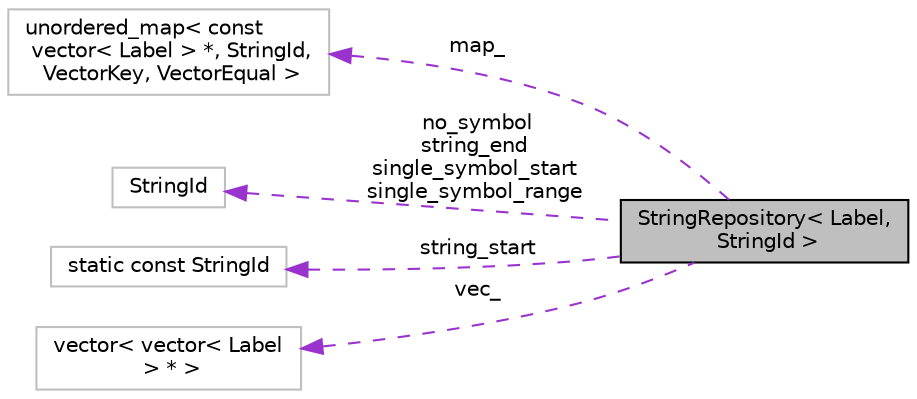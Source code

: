 digraph "StringRepository&lt; Label, StringId &gt;"
{
  edge [fontname="Helvetica",fontsize="10",labelfontname="Helvetica",labelfontsize="10"];
  node [fontname="Helvetica",fontsize="10",shape=record];
  rankdir="LR";
  Node1 [label="StringRepository\< Label,\l StringId \>",height=0.2,width=0.4,color="black", fillcolor="grey75", style="filled", fontcolor="black"];
  Node2 -> Node1 [dir="back",color="darkorchid3",fontsize="10",style="dashed",label=" map_" ,fontname="Helvetica"];
  Node2 [label="unordered_map\< const\l vector\< Label \> *, StringId,\l VectorKey, VectorEqual \>",height=0.2,width=0.4,color="grey75", fillcolor="white", style="filled"];
  Node3 -> Node1 [dir="back",color="darkorchid3",fontsize="10",style="dashed",label=" no_symbol\nstring_end\nsingle_symbol_start\nsingle_symbol_range" ,fontname="Helvetica"];
  Node3 [label="StringId",height=0.2,width=0.4,color="grey75", fillcolor="white", style="filled"];
  Node4 -> Node1 [dir="back",color="darkorchid3",fontsize="10",style="dashed",label=" string_start" ,fontname="Helvetica"];
  Node4 [label="static const StringId",height=0.2,width=0.4,color="grey75", fillcolor="white", style="filled"];
  Node5 -> Node1 [dir="back",color="darkorchid3",fontsize="10",style="dashed",label=" vec_" ,fontname="Helvetica"];
  Node5 [label="vector\< vector\< Label\l \> * \>",height=0.2,width=0.4,color="grey75", fillcolor="white", style="filled"];
}
